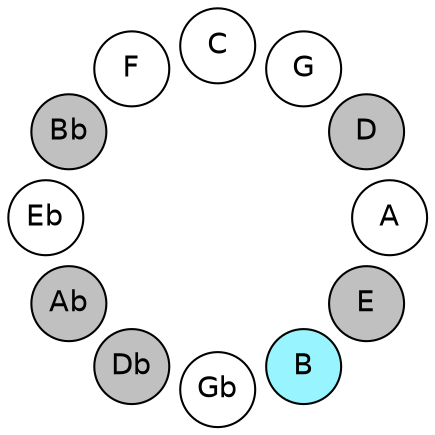 
graph {

layout = circo;
mindist = .1

node [shape = circle, fontname = Helvetica, margin = 0, style = filled]
edge [style=invis]

subgraph 1 {
	E -- B -- Gb -- Db -- Ab -- Eb -- Bb -- F -- C -- G -- D -- A -- E
}

E [fillcolor = gray];
B [fillcolor = cadetblue1];
Gb [fillcolor = white];
Db [fillcolor = gray];
Ab [fillcolor = gray];
Eb [fillcolor = white];
Bb [fillcolor = gray];
F [fillcolor = white];
C [fillcolor = white];
G [fillcolor = white];
D [fillcolor = gray];
A [fillcolor = white];
}
